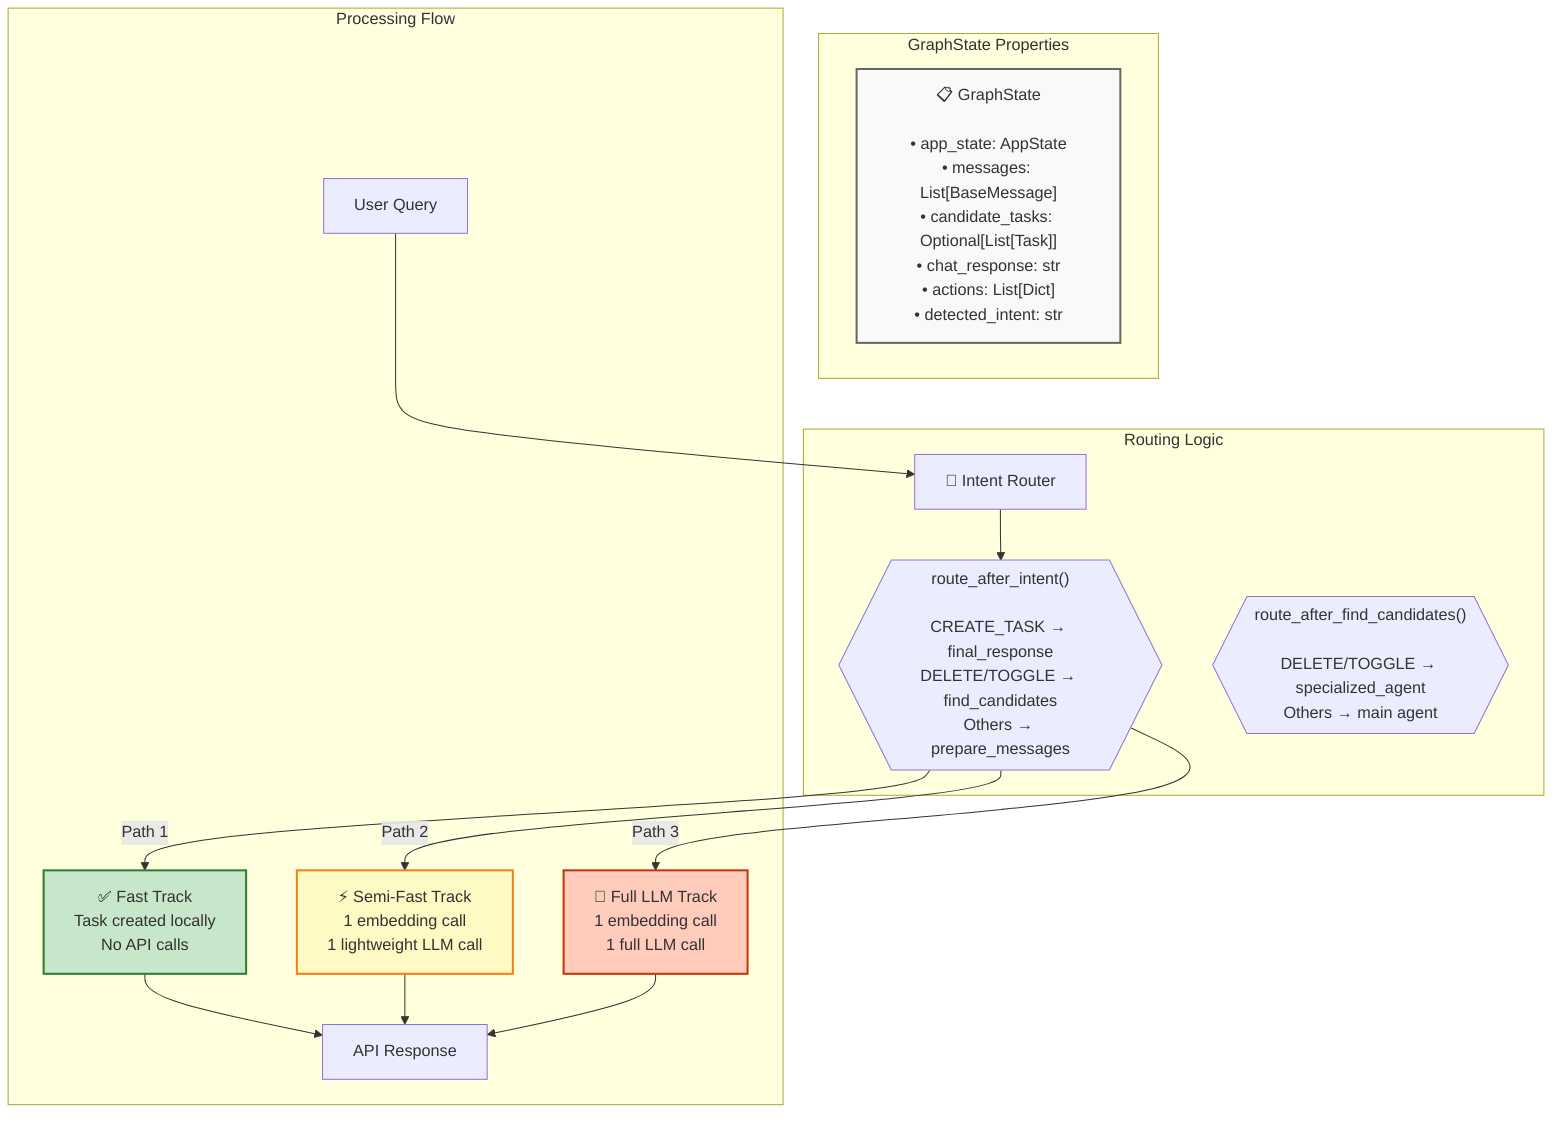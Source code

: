 graph TB
    subgraph "GraphState Properties"
        State["📋 GraphState<br/><br/>• app_state: AppState<br/>• messages: List[BaseMessage]<br/>• candidate_tasks: Optional[List[Task]]<br/>• chat_response: str<br/>• actions: List[Dict]<br/>• detected_intent: str"]
    end
    
    subgraph "Routing Logic"
        IR2["🧭 Intent Router"]
        R1{{"route_after_intent()<br/><br/>CREATE_TASK → final_response<br/>DELETE/TOGGLE → find_candidates<br/>Others → prepare_messages"}}
        R2{{"route_after_find_candidates()<br/><br/>DELETE/TOGGLE → specialized_agent<br/>Others → main agent"}}
    end
    
    subgraph "Processing Flow"
        U[User Query] --> IR2
        IR2 --> R1
        R1 -->|Path 1| FastTrack["✅ Fast Track<br/>Task created locally<br/>No API calls"]
        R1 -->|Path 2| SemiTrack["⚡ Semi-Fast Track<br/>1 embedding call<br/>1 lightweight LLM call"]
        R1 -->|Path 3| FullTrack["🤖 Full LLM Track<br/>1 embedding call<br/>1 full LLM call"]
        
        FastTrack --> Response[API Response]
        SemiTrack --> Response
        FullTrack --> Response
    end
    
    style State fill:#f9f9f9,stroke:#666,stroke-width:2px
    style FastTrack fill:#c8e6c9,stroke:#2e7d32,stroke-width:2px
    style SemiTrack fill:#fff9c4,stroke:#f57f17,stroke-width:2px
    style FullTrack fill:#ffccbc,stroke:#bf360c,stroke-width:2px